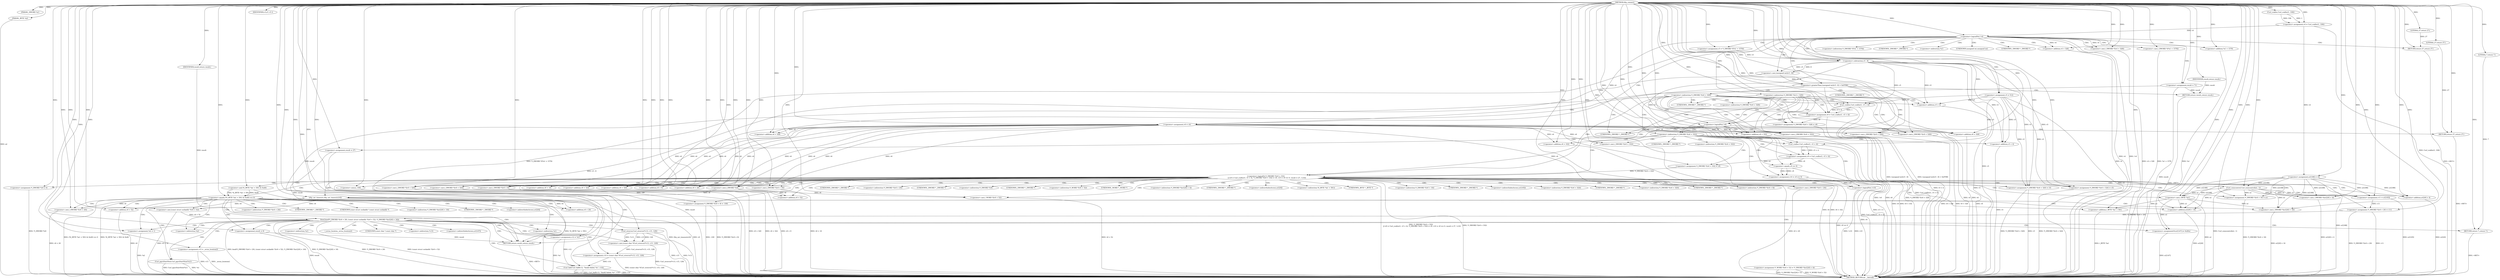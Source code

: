 digraph tftp_connect {  
"1000113" [label = "(METHOD,tftp_connect)" ]
"1000397" [label = "(METHOD_RETURN,int __fastcall)" ]
"1000114" [label = "(PARAM,_DWORD *a1)" ]
"1000115" [label = "(PARAM,_BYTE *a2)" ]
"1000129" [label = "(<operator>.assignment,v4 = Curl_ccalloc(1, 336))" ]
"1000131" [label = "(Curl_ccalloc,Curl_ccalloc(1, 336))" ]
"1000134" [label = "(<operator>.assignment,a1[188] = v4)" ]
"1000140" [label = "(<operator>.logicalNot,!v4)" ]
"1000142" [label = "(RETURN,return 27;,return 27;)" ]
"1000143" [label = "(LITERAL,27,return 27;)" ]
"1000144" [label = "(<operator>.assignment,v5 = *(_DWORD *)(*a1 + 1576))" ]
"1000147" [label = "(<operator>.cast,(_DWORD *)(*a1 + 1576))" ]
"1000149" [label = "(<operator>.addition,*a1 + 1576)" ]
"1000153" [label = "(<operator>.assignment,v6 = v4)" ]
"1000157" [label = "(IDENTIFIER,v5,if ( v5 ))" ]
"1000159" [label = "(<operator>.assignment,result = 71)" ]
"1000163" [label = "(<operator>.greaterThan,(unsigned int)(v5 - 8) > 0xFFB0)" ]
"1000164" [label = "(<operator>.cast,(unsigned int)(v5 - 8))" ]
"1000166" [label = "(<operator>.subtraction,v5 - 8)" ]
"1000170" [label = "(RETURN,return result;,return result;)" ]
"1000171" [label = "(IDENTIFIER,result,return result;)" ]
"1000174" [label = "(<operator>.cast,(_DWORD *)(v6 + 328))" ]
"1000176" [label = "(<operator>.addition,v6 + 328)" ]
"1000182" [label = "(<operator>.assignment,v5 = 512)" ]
"1000187" [label = "(<operator>.cast,(_DWORD *)(v4 + 328))" ]
"1000189" [label = "(<operator>.addition,v4 + 328)" ]
"1000193" [label = "(<operator>.assignment,v8 = Curl_ccalloc(1, v5 + 4))" ]
"1000195" [label = "(Curl_ccalloc,Curl_ccalloc(1, v5 + 4))" ]
"1000197" [label = "(<operator>.addition,v5 + 4)" ]
"1000200" [label = "(<operator>.assignment,*(_DWORD *)(v6 + 328) = v8)" ]
"1000202" [label = "(<operator>.cast,(_DWORD *)(v6 + 328))" ]
"1000204" [label = "(<operator>.addition,v6 + 328)" ]
"1000209" [label = "(<operator>.logicalNot,!v8)" ]
"1000211" [label = "(RETURN,return 27;,return 27;)" ]
"1000212" [label = "(LITERAL,27,return 27;)" ]
"1000215" [label = "(<operator>.logicalOr,*(_DWORD *)(v6 + 332)\n    || (v9 = Curl_ccalloc(1, v5 + 4), *(_DWORD *)(v6 + 332) = v9, v10 = v9 == 0, result = 27, !v10))" ]
"1000217" [label = "(<operator>.cast,(_DWORD *)(v6 + 332))" ]
"1000219" [label = "(<operator>.addition,v6 + 332)" ]
"1000223" [label = "(<operator>.assignment,v9 = Curl_ccalloc(1, v5 + 4))" ]
"1000225" [label = "(Curl_ccalloc,Curl_ccalloc(1, v5 + 4))" ]
"1000227" [label = "(<operator>.addition,v5 + 4)" ]
"1000231" [label = "(<operator>.assignment,*(_DWORD *)(v6 + 332) = v9)" ]
"1000233" [label = "(<operator>.cast,(_DWORD *)(v6 + 332))" ]
"1000235" [label = "(<operator>.addition,v6 + 332)" ]
"1000240" [label = "(<operator>.assignment,v10 = v9 == 0)" ]
"1000242" [label = "(<operator>.equals,v9 == 0)" ]
"1000246" [label = "(<operator>.assignment,result = 27)" ]
"1000249" [label = "(<operator>.logicalNot,!v10)" ]
"1000252" [label = "(Curl_conncontrol,Curl_conncontrol(a1, 1))" ]
"1000255" [label = "(<operator>.assignment,*(_DWORD *)(v6 + 16) = a1)" ]
"1000257" [label = "(<operator>.cast,(_DWORD *)(v6 + 16))" ]
"1000259" [label = "(<operator>.addition,v6 + 16)" ]
"1000263" [label = "(<operator>.assignment,v11 = a1[105])" ]
"1000268" [label = "(<operator>.assignment,*(_DWORD *)(v6 + 324) = v5)" ]
"1000270" [label = "(<operator>.cast,(_DWORD *)(v6 + 324))" ]
"1000272" [label = "(<operator>.addition,v6 + 324)" ]
"1000276" [label = "(<operator>.assignment,*(_DWORD *)(v6 + 320) = v5)" ]
"1000278" [label = "(<operator>.cast,(_DWORD *)(v6 + 320))" ]
"1000280" [label = "(<operator>.addition,v6 + 320)" ]
"1000284" [label = "(<operator>.assignment,*(_DWORD *)(v6 + 8) = -100)" ]
"1000286" [label = "(<operator>.cast,(_DWORD *)(v6 + 8))" ]
"1000288" [label = "(<operator>.addition,v6 + 8)" ]
"1000291" [label = "(<operator>.minus,-100)" ]
"1000293" [label = "(<operator>.assignment,*(_DWORD *)(v6 + 20) = v11)" ]
"1000295" [label = "(<operator>.cast,(_DWORD *)(v6 + 20))" ]
"1000297" [label = "(<operator>.addition,v6 + 20)" ]
"1000301" [label = "(<operator>.assignment,*(_DWORD *)v6 = 0)" ]
"1000303" [label = "(<operator>.cast,(_DWORD *)v6)" ]
"1000307" [label = "(<operator>.assignment,*(_WORD *)(v6 + 52) = *(_DWORD *)(a1[20] + 4))" ]
"1000309" [label = "(<operator>.cast,(_WORD *)(v6 + 52))" ]
"1000311" [label = "(<operator>.addition,v6 + 52)" ]
"1000315" [label = "(<operator>.cast,(_DWORD *)(a1[20] + 4))" ]
"1000317" [label = "(<operator>.addition,a1[20] + 4)" ]
"1000322" [label = "(tftp_set_timeouts,tftp_set_timeouts(v6))" ]
"1000325" [label = "(<operator>.equals,(*((_BYTE *)a1 + 591) & 0x40) == 0)" ]
"1000326" [label = "(<operator>.and,*((_BYTE *)a1 + 591) & 0x40)" ]
"1000328" [label = "(<operator>.addition,(_BYTE *)a1 + 591)" ]
"1000329" [label = "(<operator>.cast,(_BYTE *)a1)" ]
"1000337" [label = "(bind,bind(*(_DWORD *)(v6 + 20), (const struct sockaddr *)(v6 + 52), *(_DWORD *)(a1[20] + 16)))" ]
"1000339" [label = "(<operator>.cast,(_DWORD *)(v6 + 20))" ]
"1000341" [label = "(<operator>.addition,v6 + 20)" ]
"1000344" [label = "(<operator>.cast,(const struct sockaddr *)(v6 + 52))" ]
"1000346" [label = "(<operator>.addition,v6 + 52)" ]
"1000350" [label = "(<operator>.cast,(_DWORD *)(a1[20] + 16))" ]
"1000352" [label = "(<operator>.addition,a1[20] + 16)" ]
"1000358" [label = "(<operator>.assignment,v12 = *a1)" ]
"1000362" [label = "(<operator>.assignment,v13 = _errno_location())" ]
"1000365" [label = "(<operator>.assignment,v14 = (const char *)Curl_strerror(*v13, v15, 128))" ]
"1000367" [label = "(<operator>.cast,(const char *)Curl_strerror(*v13, v15, 128))" ]
"1000369" [label = "(Curl_strerror,Curl_strerror(*v13, v15, 128))" ]
"1000374" [label = "(Curl_failf,Curl_failf(v12, \"bind() failed; %s\", v14))" ]
"1000378" [label = "(RETURN,return 7;,return 7;)" ]
"1000379" [label = "(LITERAL,7,return 7;)" ]
"1000380" [label = "(<operators>.assignmentOr,a1[147] |= 0x40u)" ]
"1000385" [label = "(Curl_pgrsStartNow,Curl_pgrsStartNow(*a1))" ]
"1000388" [label = "(<operator>.assignment,*a2 = 1)" ]
"1000392" [label = "(<operator>.assignment,result = 0)" ]
"1000395" [label = "(RETURN,return result;,return result;)" ]
"1000396" [label = "(IDENTIFIER,result,return result;)" ]
"1000146" [label = "(<operator>.indirection,*(_DWORD *)(*a1 + 1576))" ]
"1000148" [label = "(UNKNOWN,_DWORD *,_DWORD *)" ]
"1000150" [label = "(<operator>.indirection,*a1)" ]
"1000165" [label = "(UNKNOWN,unsigned int,unsigned int)" ]
"1000173" [label = "(<operator>.indirection,*(_DWORD *)(v6 + 328))" ]
"1000175" [label = "(UNKNOWN,_DWORD *,_DWORD *)" ]
"1000186" [label = "(<operator>.indirection,*(_DWORD *)(v4 + 328))" ]
"1000188" [label = "(UNKNOWN,_DWORD *,_DWORD *)" ]
"1000201" [label = "(<operator>.indirection,*(_DWORD *)(v6 + 328))" ]
"1000203" [label = "(UNKNOWN,_DWORD *,_DWORD *)" ]
"1000216" [label = "(<operator>.indirection,*(_DWORD *)(v6 + 332))" ]
"1000218" [label = "(UNKNOWN,_DWORD *,_DWORD *)" ]
"1000232" [label = "(<operator>.indirection,*(_DWORD *)(v6 + 332))" ]
"1000234" [label = "(UNKNOWN,_DWORD *,_DWORD *)" ]
"1000256" [label = "(<operator>.indirection,*(_DWORD *)(v6 + 16))" ]
"1000258" [label = "(UNKNOWN,_DWORD *,_DWORD *)" ]
"1000265" [label = "(<operator>.indirectIndexAccess,a1[105])" ]
"1000269" [label = "(<operator>.indirection,*(_DWORD *)(v6 + 324))" ]
"1000271" [label = "(UNKNOWN,_DWORD *,_DWORD *)" ]
"1000277" [label = "(<operator>.indirection,*(_DWORD *)(v6 + 320))" ]
"1000279" [label = "(UNKNOWN,_DWORD *,_DWORD *)" ]
"1000285" [label = "(<operator>.indirection,*(_DWORD *)(v6 + 8))" ]
"1000287" [label = "(UNKNOWN,_DWORD *,_DWORD *)" ]
"1000294" [label = "(<operator>.indirection,*(_DWORD *)(v6 + 20))" ]
"1000296" [label = "(UNKNOWN,_DWORD *,_DWORD *)" ]
"1000302" [label = "(<operator>.indirection,*(_DWORD *)v6)" ]
"1000304" [label = "(UNKNOWN,_DWORD *,_DWORD *)" ]
"1000308" [label = "(<operator>.indirection,*(_WORD *)(v6 + 52))" ]
"1000310" [label = "(UNKNOWN,_WORD *,_WORD *)" ]
"1000314" [label = "(<operator>.indirection,*(_DWORD *)(a1[20] + 4))" ]
"1000316" [label = "(UNKNOWN,_DWORD *,_DWORD *)" ]
"1000318" [label = "(<operator>.indirectIndexAccess,a1[20])" ]
"1000327" [label = "(<operator>.indirection,*((_BYTE *)a1 + 591))" ]
"1000330" [label = "(UNKNOWN,_BYTE *,_BYTE *)" ]
"1000338" [label = "(<operator>.indirection,*(_DWORD *)(v6 + 20))" ]
"1000340" [label = "(UNKNOWN,_DWORD *,_DWORD *)" ]
"1000345" [label = "(UNKNOWN,const struct sockaddr *,const struct sockaddr *)" ]
"1000349" [label = "(<operator>.indirection,*(_DWORD *)(a1[20] + 16))" ]
"1000351" [label = "(UNKNOWN,_DWORD *,_DWORD *)" ]
"1000353" [label = "(<operator>.indirectIndexAccess,a1[20])" ]
"1000360" [label = "(<operator>.indirection,*a1)" ]
"1000364" [label = "(_errno_location,_errno_location())" ]
"1000368" [label = "(UNKNOWN,const char *,const char *)" ]
"1000370" [label = "(<operator>.indirection,*v13)" ]
"1000381" [label = "(<operator>.indirectIndexAccess,a1[147])" ]
"1000386" [label = "(<operator>.indirection,*a1)" ]
"1000389" [label = "(<operator>.indirection,*a2)" ]
  "1000378" -> "1000397"  [ label = "DDG: <RET>"] 
  "1000326" -> "1000397"  [ label = "DDG: *((_BYTE *)a1 + 591)"] 
  "1000293" -> "1000397"  [ label = "DDG: *(_DWORD *)(v6 + 20)"] 
  "1000163" -> "1000397"  [ label = "DDG: (unsigned int)(v5 - 8)"] 
  "1000166" -> "1000397"  [ label = "DDG: v5"] 
  "1000242" -> "1000397"  [ label = "DDG: v9"] 
  "1000374" -> "1000397"  [ label = "DDG: Curl_failf(v12, \"bind() failed; %s\", v14)"] 
  "1000204" -> "1000397"  [ label = "DDG: v6"] 
  "1000388" -> "1000397"  [ label = "DDG: *a2"] 
  "1000322" -> "1000397"  [ label = "DDG: tftp_set_timeouts(v6)"] 
  "1000163" -> "1000397"  [ label = "DDG: (unsigned int)(v5 - 8) > 0xFFB0"] 
  "1000350" -> "1000397"  [ label = "DDG: a1[20] + 16"] 
  "1000325" -> "1000397"  [ label = "DDG: (*((_BYTE *)a1 + 591) & 0x40) == 0"] 
  "1000187" -> "1000397"  [ label = "DDG: v4 + 328"] 
  "1000164" -> "1000397"  [ label = "DDG: v5 - 8"] 
  "1000337" -> "1000397"  [ label = "DDG: (const struct sockaddr *)(v6 + 52)"] 
  "1000257" -> "1000397"  [ label = "DDG: v6 + 16"] 
  "1000352" -> "1000397"  [ label = "DDG: a1[20]"] 
  "1000268" -> "1000397"  [ label = "DDG: *(_DWORD *)(v6 + 324)"] 
  "1000337" -> "1000397"  [ label = "DDG: bind(*(_DWORD *)(v6 + 20), (const struct sockaddr *)(v6 + 52), *(_DWORD *)(a1[20] + 16))"] 
  "1000263" -> "1000397"  [ label = "DDG: a1[105]"] 
  "1000307" -> "1000397"  [ label = "DDG: *(_WORD *)(v6 + 52)"] 
  "1000322" -> "1000397"  [ label = "DDG: v6"] 
  "1000362" -> "1000397"  [ label = "DDG: _errno_location()"] 
  "1000392" -> "1000397"  [ label = "DDG: result"] 
  "1000367" -> "1000397"  [ label = "DDG: Curl_strerror(*v13, v15, 128)"] 
  "1000255" -> "1000397"  [ label = "DDG: *(_DWORD *)(v6 + 16)"] 
  "1000270" -> "1000397"  [ label = "DDG: v6 + 324"] 
  "1000276" -> "1000397"  [ label = "DDG: v5"] 
  "1000219" -> "1000397"  [ label = "DDG: v6"] 
  "1000369" -> "1000397"  [ label = "DDG: *v13"] 
  "1000339" -> "1000397"  [ label = "DDG: v6 + 20"] 
  "1000301" -> "1000397"  [ label = "DDG: *(_DWORD *)v6"] 
  "1000249" -> "1000397"  [ label = "DDG: v10"] 
  "1000182" -> "1000397"  [ label = "DDG: v5"] 
  "1000225" -> "1000397"  [ label = "DDG: v5 + 4"] 
  "1000149" -> "1000397"  [ label = "DDG: *a1"] 
  "1000147" -> "1000397"  [ label = "DDG: *a1 + 1576"] 
  "1000202" -> "1000397"  [ label = "DDG: v6 + 328"] 
  "1000235" -> "1000397"  [ label = "DDG: v6"] 
  "1000153" -> "1000397"  [ label = "DDG: v4"] 
  "1000246" -> "1000397"  [ label = "DDG: result"] 
  "1000189" -> "1000397"  [ label = "DDG: v4"] 
  "1000215" -> "1000397"  [ label = "DDG: *(_DWORD *)(v6 + 332)\n    || (v9 = Curl_ccalloc(1, v5 + 4), *(_DWORD *)(v6 + 332) = v9, v10 = v9 == 0, result = 27, !v10)"] 
  "1000385" -> "1000397"  [ label = "DDG: Curl_pgrsStartNow(*a1)"] 
  "1000276" -> "1000397"  [ label = "DDG: *(_DWORD *)(v6 + 320)"] 
  "1000115" -> "1000397"  [ label = "DDG: a2"] 
  "1000344" -> "1000397"  [ label = "DDG: v6 + 52"] 
  "1000365" -> "1000397"  [ label = "DDG: (const char *)Curl_strerror(*v13, v15, 128)"] 
  "1000286" -> "1000397"  [ label = "DDG: v6 + 8"] 
  "1000129" -> "1000397"  [ label = "DDG: Curl_ccalloc(1, 336)"] 
  "1000307" -> "1000397"  [ label = "DDG: *(_DWORD *)(a1[20] + 4)"] 
  "1000249" -> "1000397"  [ label = "DDG: !v10"] 
  "1000284" -> "1000397"  [ label = "DDG: -100"] 
  "1000252" -> "1000397"  [ label = "DDG: Curl_conncontrol(a1, 1)"] 
  "1000223" -> "1000397"  [ label = "DDG: Curl_ccalloc(1, v5 + 4)"] 
  "1000197" -> "1000397"  [ label = "DDG: v5"] 
  "1000369" -> "1000397"  [ label = "DDG: v15"] 
  "1000315" -> "1000397"  [ label = "DDG: a1[20] + 4"] 
  "1000337" -> "1000397"  [ label = "DDG: *(_DWORD *)(a1[20] + 16)"] 
  "1000309" -> "1000397"  [ label = "DDG: v6 + 52"] 
  "1000209" -> "1000397"  [ label = "DDG: !v8"] 
  "1000134" -> "1000397"  [ label = "DDG: a1[188]"] 
  "1000140" -> "1000397"  [ label = "DDG: v4"] 
  "1000278" -> "1000397"  [ label = "DDG: v6 + 320"] 
  "1000200" -> "1000397"  [ label = "DDG: *(_DWORD *)(v6 + 328)"] 
  "1000293" -> "1000397"  [ label = "DDG: v11"] 
  "1000227" -> "1000397"  [ label = "DDG: v5"] 
  "1000328" -> "1000397"  [ label = "DDG: (_BYTE *)a1"] 
  "1000374" -> "1000397"  [ label = "DDG: v14"] 
  "1000240" -> "1000397"  [ label = "DDG: v9 == 0"] 
  "1000174" -> "1000397"  [ label = "DDG: v6 + 328"] 
  "1000374" -> "1000397"  [ label = "DDG: v12"] 
  "1000346" -> "1000397"  [ label = "DDG: v6"] 
  "1000140" -> "1000397"  [ label = "DDG: !v4"] 
  "1000362" -> "1000397"  [ label = "DDG: v13"] 
  "1000215" -> "1000397"  [ label = "DDG: *(_DWORD *)(v6 + 332)"] 
  "1000209" -> "1000397"  [ label = "DDG: v8"] 
  "1000159" -> "1000397"  [ label = "DDG: result"] 
  "1000193" -> "1000397"  [ label = "DDG: Curl_ccalloc(1, v5 + 4)"] 
  "1000317" -> "1000397"  [ label = "DDG: a1[20]"] 
  "1000325" -> "1000397"  [ label = "DDG: *((_BYTE *)a1 + 591) & 0x40"] 
  "1000195" -> "1000397"  [ label = "DDG: v5 + 4"] 
  "1000295" -> "1000397"  [ label = "DDG: v6 + 20"] 
  "1000153" -> "1000397"  [ label = "DDG: v6"] 
  "1000337" -> "1000397"  [ label = "DDG: *(_DWORD *)(v6 + 20)"] 
  "1000144" -> "1000397"  [ label = "DDG: *(_DWORD *)(*a1 + 1576)"] 
  "1000380" -> "1000397"  [ label = "DDG: a1[147]"] 
  "1000385" -> "1000397"  [ label = "DDG: *a1"] 
  "1000217" -> "1000397"  [ label = "DDG: v6 + 332"] 
  "1000233" -> "1000397"  [ label = "DDG: v6 + 332"] 
  "1000284" -> "1000397"  [ label = "DDG: *(_DWORD *)(v6 + 8)"] 
  "1000358" -> "1000397"  [ label = "DDG: *a1"] 
  "1000329" -> "1000397"  [ label = "DDG: a1"] 
  "1000170" -> "1000397"  [ label = "DDG: <RET>"] 
  "1000211" -> "1000397"  [ label = "DDG: <RET>"] 
  "1000142" -> "1000397"  [ label = "DDG: <RET>"] 
  "1000395" -> "1000397"  [ label = "DDG: <RET>"] 
  "1000113" -> "1000114"  [ label = "DDG: "] 
  "1000113" -> "1000115"  [ label = "DDG: "] 
  "1000131" -> "1000129"  [ label = "DDG: 1"] 
  "1000131" -> "1000129"  [ label = "DDG: 336"] 
  "1000113" -> "1000129"  [ label = "DDG: "] 
  "1000113" -> "1000131"  [ label = "DDG: "] 
  "1000129" -> "1000134"  [ label = "DDG: v4"] 
  "1000113" -> "1000134"  [ label = "DDG: "] 
  "1000113" -> "1000140"  [ label = "DDG: "] 
  "1000129" -> "1000140"  [ label = "DDG: v4"] 
  "1000143" -> "1000142"  [ label = "DDG: 27"] 
  "1000113" -> "1000142"  [ label = "DDG: "] 
  "1000113" -> "1000143"  [ label = "DDG: "] 
  "1000113" -> "1000144"  [ label = "DDG: "] 
  "1000113" -> "1000147"  [ label = "DDG: "] 
  "1000113" -> "1000149"  [ label = "DDG: "] 
  "1000140" -> "1000153"  [ label = "DDG: v4"] 
  "1000113" -> "1000153"  [ label = "DDG: "] 
  "1000113" -> "1000157"  [ label = "DDG: "] 
  "1000113" -> "1000159"  [ label = "DDG: "] 
  "1000164" -> "1000163"  [ label = "DDG: v5 - 8"] 
  "1000166" -> "1000164"  [ label = "DDG: v5"] 
  "1000166" -> "1000164"  [ label = "DDG: 8"] 
  "1000144" -> "1000166"  [ label = "DDG: v5"] 
  "1000113" -> "1000166"  [ label = "DDG: "] 
  "1000113" -> "1000163"  [ label = "DDG: "] 
  "1000171" -> "1000170"  [ label = "DDG: result"] 
  "1000159" -> "1000170"  [ label = "DDG: result"] 
  "1000113" -> "1000171"  [ label = "DDG: "] 
  "1000153" -> "1000174"  [ label = "DDG: v6"] 
  "1000113" -> "1000174"  [ label = "DDG: "] 
  "1000153" -> "1000176"  [ label = "DDG: v6"] 
  "1000113" -> "1000176"  [ label = "DDG: "] 
  "1000113" -> "1000182"  [ label = "DDG: "] 
  "1000113" -> "1000187"  [ label = "DDG: "] 
  "1000140" -> "1000187"  [ label = "DDG: v4"] 
  "1000113" -> "1000189"  [ label = "DDG: "] 
  "1000140" -> "1000189"  [ label = "DDG: v4"] 
  "1000195" -> "1000193"  [ label = "DDG: 1"] 
  "1000195" -> "1000193"  [ label = "DDG: v5 + 4"] 
  "1000113" -> "1000193"  [ label = "DDG: "] 
  "1000113" -> "1000195"  [ label = "DDG: "] 
  "1000166" -> "1000195"  [ label = "DDG: v5"] 
  "1000182" -> "1000195"  [ label = "DDG: v5"] 
  "1000166" -> "1000197"  [ label = "DDG: v5"] 
  "1000182" -> "1000197"  [ label = "DDG: v5"] 
  "1000113" -> "1000197"  [ label = "DDG: "] 
  "1000193" -> "1000200"  [ label = "DDG: v8"] 
  "1000113" -> "1000200"  [ label = "DDG: "] 
  "1000153" -> "1000202"  [ label = "DDG: v6"] 
  "1000113" -> "1000202"  [ label = "DDG: "] 
  "1000153" -> "1000204"  [ label = "DDG: v6"] 
  "1000113" -> "1000204"  [ label = "DDG: "] 
  "1000113" -> "1000209"  [ label = "DDG: "] 
  "1000193" -> "1000209"  [ label = "DDG: v8"] 
  "1000212" -> "1000211"  [ label = "DDG: 27"] 
  "1000113" -> "1000211"  [ label = "DDG: "] 
  "1000113" -> "1000212"  [ label = "DDG: "] 
  "1000231" -> "1000215"  [ label = "DDG: *(_DWORD *)(v6 + 332)"] 
  "1000153" -> "1000217"  [ label = "DDG: v6"] 
  "1000113" -> "1000217"  [ label = "DDG: "] 
  "1000153" -> "1000219"  [ label = "DDG: v6"] 
  "1000113" -> "1000219"  [ label = "DDG: "] 
  "1000225" -> "1000223"  [ label = "DDG: 1"] 
  "1000225" -> "1000223"  [ label = "DDG: v5 + 4"] 
  "1000113" -> "1000223"  [ label = "DDG: "] 
  "1000113" -> "1000225"  [ label = "DDG: "] 
  "1000166" -> "1000225"  [ label = "DDG: v5"] 
  "1000182" -> "1000225"  [ label = "DDG: v5"] 
  "1000166" -> "1000227"  [ label = "DDG: v5"] 
  "1000182" -> "1000227"  [ label = "DDG: v5"] 
  "1000113" -> "1000227"  [ label = "DDG: "] 
  "1000223" -> "1000231"  [ label = "DDG: v9"] 
  "1000113" -> "1000231"  [ label = "DDG: "] 
  "1000113" -> "1000233"  [ label = "DDG: "] 
  "1000153" -> "1000233"  [ label = "DDG: v6"] 
  "1000113" -> "1000235"  [ label = "DDG: "] 
  "1000153" -> "1000235"  [ label = "DDG: v6"] 
  "1000242" -> "1000240"  [ label = "DDG: v9"] 
  "1000242" -> "1000240"  [ label = "DDG: 0"] 
  "1000113" -> "1000240"  [ label = "DDG: "] 
  "1000113" -> "1000242"  [ label = "DDG: "] 
  "1000223" -> "1000242"  [ label = "DDG: v9"] 
  "1000113" -> "1000246"  [ label = "DDG: "] 
  "1000240" -> "1000249"  [ label = "DDG: v10"] 
  "1000113" -> "1000249"  [ label = "DDG: "] 
  "1000134" -> "1000252"  [ label = "DDG: a1[188]"] 
  "1000113" -> "1000252"  [ label = "DDG: "] 
  "1000252" -> "1000255"  [ label = "DDG: a1"] 
  "1000134" -> "1000255"  [ label = "DDG: a1[188]"] 
  "1000113" -> "1000255"  [ label = "DDG: "] 
  "1000113" -> "1000257"  [ label = "DDG: "] 
  "1000153" -> "1000257"  [ label = "DDG: v6"] 
  "1000113" -> "1000259"  [ label = "DDG: "] 
  "1000153" -> "1000259"  [ label = "DDG: v6"] 
  "1000252" -> "1000263"  [ label = "DDG: a1"] 
  "1000134" -> "1000263"  [ label = "DDG: a1[188]"] 
  "1000113" -> "1000263"  [ label = "DDG: "] 
  "1000166" -> "1000268"  [ label = "DDG: v5"] 
  "1000182" -> "1000268"  [ label = "DDG: v5"] 
  "1000113" -> "1000268"  [ label = "DDG: "] 
  "1000113" -> "1000270"  [ label = "DDG: "] 
  "1000153" -> "1000270"  [ label = "DDG: v6"] 
  "1000113" -> "1000272"  [ label = "DDG: "] 
  "1000153" -> "1000272"  [ label = "DDG: v6"] 
  "1000113" -> "1000276"  [ label = "DDG: "] 
  "1000166" -> "1000276"  [ label = "DDG: v5"] 
  "1000182" -> "1000276"  [ label = "DDG: v5"] 
  "1000113" -> "1000278"  [ label = "DDG: "] 
  "1000153" -> "1000278"  [ label = "DDG: v6"] 
  "1000113" -> "1000280"  [ label = "DDG: "] 
  "1000153" -> "1000280"  [ label = "DDG: v6"] 
  "1000291" -> "1000284"  [ label = "DDG: 100"] 
  "1000113" -> "1000286"  [ label = "DDG: "] 
  "1000153" -> "1000286"  [ label = "DDG: v6"] 
  "1000113" -> "1000288"  [ label = "DDG: "] 
  "1000153" -> "1000288"  [ label = "DDG: v6"] 
  "1000113" -> "1000291"  [ label = "DDG: "] 
  "1000263" -> "1000293"  [ label = "DDG: v11"] 
  "1000113" -> "1000293"  [ label = "DDG: "] 
  "1000113" -> "1000295"  [ label = "DDG: "] 
  "1000153" -> "1000295"  [ label = "DDG: v6"] 
  "1000113" -> "1000297"  [ label = "DDG: "] 
  "1000153" -> "1000297"  [ label = "DDG: v6"] 
  "1000113" -> "1000301"  [ label = "DDG: "] 
  "1000113" -> "1000303"  [ label = "DDG: "] 
  "1000153" -> "1000303"  [ label = "DDG: v6"] 
  "1000303" -> "1000309"  [ label = "DDG: v6"] 
  "1000113" -> "1000309"  [ label = "DDG: "] 
  "1000303" -> "1000311"  [ label = "DDG: v6"] 
  "1000113" -> "1000311"  [ label = "DDG: "] 
  "1000252" -> "1000315"  [ label = "DDG: a1"] 
  "1000134" -> "1000315"  [ label = "DDG: a1[188]"] 
  "1000113" -> "1000315"  [ label = "DDG: "] 
  "1000252" -> "1000317"  [ label = "DDG: a1"] 
  "1000134" -> "1000317"  [ label = "DDG: a1[188]"] 
  "1000113" -> "1000317"  [ label = "DDG: "] 
  "1000113" -> "1000322"  [ label = "DDG: "] 
  "1000303" -> "1000322"  [ label = "DDG: v6"] 
  "1000326" -> "1000325"  [ label = "DDG: *((_BYTE *)a1 + 591)"] 
  "1000326" -> "1000325"  [ label = "DDG: 0x40"] 
  "1000329" -> "1000328"  [ label = "DDG: a1"] 
  "1000134" -> "1000329"  [ label = "DDG: a1[188]"] 
  "1000113" -> "1000329"  [ label = "DDG: "] 
  "1000252" -> "1000329"  [ label = "DDG: a1"] 
  "1000113" -> "1000328"  [ label = "DDG: "] 
  "1000113" -> "1000326"  [ label = "DDG: "] 
  "1000113" -> "1000325"  [ label = "DDG: "] 
  "1000293" -> "1000337"  [ label = "DDG: *(_DWORD *)(v6 + 20)"] 
  "1000322" -> "1000339"  [ label = "DDG: v6"] 
  "1000113" -> "1000339"  [ label = "DDG: "] 
  "1000322" -> "1000341"  [ label = "DDG: v6"] 
  "1000113" -> "1000341"  [ label = "DDG: "] 
  "1000344" -> "1000337"  [ label = "DDG: v6 + 52"] 
  "1000113" -> "1000344"  [ label = "DDG: "] 
  "1000322" -> "1000344"  [ label = "DDG: v6"] 
  "1000113" -> "1000346"  [ label = "DDG: "] 
  "1000322" -> "1000346"  [ label = "DDG: v6"] 
  "1000329" -> "1000350"  [ label = "DDG: a1"] 
  "1000252" -> "1000350"  [ label = "DDG: a1"] 
  "1000134" -> "1000350"  [ label = "DDG: a1[188]"] 
  "1000113" -> "1000350"  [ label = "DDG: "] 
  "1000329" -> "1000352"  [ label = "DDG: a1"] 
  "1000252" -> "1000352"  [ label = "DDG: a1"] 
  "1000134" -> "1000352"  [ label = "DDG: a1[188]"] 
  "1000113" -> "1000352"  [ label = "DDG: "] 
  "1000113" -> "1000358"  [ label = "DDG: "] 
  "1000113" -> "1000362"  [ label = "DDG: "] 
  "1000367" -> "1000365"  [ label = "DDG: Curl_strerror(*v13, v15, 128)"] 
  "1000113" -> "1000365"  [ label = "DDG: "] 
  "1000369" -> "1000367"  [ label = "DDG: *v13"] 
  "1000369" -> "1000367"  [ label = "DDG: v15"] 
  "1000369" -> "1000367"  [ label = "DDG: 128"] 
  "1000113" -> "1000369"  [ label = "DDG: "] 
  "1000358" -> "1000374"  [ label = "DDG: v12"] 
  "1000113" -> "1000374"  [ label = "DDG: "] 
  "1000365" -> "1000374"  [ label = "DDG: v14"] 
  "1000379" -> "1000378"  [ label = "DDG: 7"] 
  "1000113" -> "1000378"  [ label = "DDG: "] 
  "1000113" -> "1000379"  [ label = "DDG: "] 
  "1000113" -> "1000380"  [ label = "DDG: "] 
  "1000329" -> "1000380"  [ label = "DDG: a1"] 
  "1000113" -> "1000388"  [ label = "DDG: "] 
  "1000113" -> "1000392"  [ label = "DDG: "] 
  "1000396" -> "1000395"  [ label = "DDG: result"] 
  "1000392" -> "1000395"  [ label = "DDG: result"] 
  "1000246" -> "1000395"  [ label = "DDG: result"] 
  "1000159" -> "1000395"  [ label = "DDG: result"] 
  "1000113" -> "1000396"  [ label = "DDG: "] 
  "1000140" -> "1000144"  [ label = "CDG: "] 
  "1000140" -> "1000142"  [ label = "CDG: "] 
  "1000140" -> "1000153"  [ label = "CDG: "] 
  "1000140" -> "1000150"  [ label = "CDG: "] 
  "1000140" -> "1000149"  [ label = "CDG: "] 
  "1000140" -> "1000148"  [ label = "CDG: "] 
  "1000140" -> "1000147"  [ label = "CDG: "] 
  "1000140" -> "1000146"  [ label = "CDG: "] 
  "1000140" -> "1000159"  [ label = "CDG: "] 
  "1000140" -> "1000166"  [ label = "CDG: "] 
  "1000140" -> "1000165"  [ label = "CDG: "] 
  "1000140" -> "1000164"  [ label = "CDG: "] 
  "1000140" -> "1000163"  [ label = "CDG: "] 
  "1000140" -> "1000189"  [ label = "CDG: "] 
  "1000140" -> "1000188"  [ label = "CDG: "] 
  "1000140" -> "1000187"  [ label = "CDG: "] 
  "1000140" -> "1000186"  [ label = "CDG: "] 
  "1000140" -> "1000182"  [ label = "CDG: "] 
  "1000163" -> "1000176"  [ label = "CDG: "] 
  "1000163" -> "1000175"  [ label = "CDG: "] 
  "1000163" -> "1000174"  [ label = "CDG: "] 
  "1000163" -> "1000173"  [ label = "CDG: "] 
  "1000163" -> "1000170"  [ label = "CDG: "] 
  "1000173" -> "1000204"  [ label = "CDG: "] 
  "1000173" -> "1000203"  [ label = "CDG: "] 
  "1000173" -> "1000202"  [ label = "CDG: "] 
  "1000173" -> "1000201"  [ label = "CDG: "] 
  "1000173" -> "1000200"  [ label = "CDG: "] 
  "1000173" -> "1000197"  [ label = "CDG: "] 
  "1000173" -> "1000195"  [ label = "CDG: "] 
  "1000173" -> "1000193"  [ label = "CDG: "] 
  "1000173" -> "1000219"  [ label = "CDG: "] 
  "1000173" -> "1000218"  [ label = "CDG: "] 
  "1000173" -> "1000217"  [ label = "CDG: "] 
  "1000173" -> "1000216"  [ label = "CDG: "] 
  "1000173" -> "1000215"  [ label = "CDG: "] 
  "1000173" -> "1000209"  [ label = "CDG: "] 
  "1000186" -> "1000204"  [ label = "CDG: "] 
  "1000186" -> "1000203"  [ label = "CDG: "] 
  "1000186" -> "1000202"  [ label = "CDG: "] 
  "1000186" -> "1000201"  [ label = "CDG: "] 
  "1000186" -> "1000200"  [ label = "CDG: "] 
  "1000186" -> "1000197"  [ label = "CDG: "] 
  "1000186" -> "1000195"  [ label = "CDG: "] 
  "1000186" -> "1000193"  [ label = "CDG: "] 
  "1000186" -> "1000219"  [ label = "CDG: "] 
  "1000186" -> "1000218"  [ label = "CDG: "] 
  "1000186" -> "1000217"  [ label = "CDG: "] 
  "1000186" -> "1000216"  [ label = "CDG: "] 
  "1000186" -> "1000215"  [ label = "CDG: "] 
  "1000186" -> "1000209"  [ label = "CDG: "] 
  "1000209" -> "1000219"  [ label = "CDG: "] 
  "1000209" -> "1000218"  [ label = "CDG: "] 
  "1000209" -> "1000217"  [ label = "CDG: "] 
  "1000209" -> "1000216"  [ label = "CDG: "] 
  "1000209" -> "1000215"  [ label = "CDG: "] 
  "1000209" -> "1000211"  [ label = "CDG: "] 
  "1000215" -> "1000256"  [ label = "CDG: "] 
  "1000215" -> "1000255"  [ label = "CDG: "] 
  "1000215" -> "1000252"  [ label = "CDG: "] 
  "1000215" -> "1000272"  [ label = "CDG: "] 
  "1000215" -> "1000271"  [ label = "CDG: "] 
  "1000215" -> "1000270"  [ label = "CDG: "] 
  "1000215" -> "1000269"  [ label = "CDG: "] 
  "1000215" -> "1000268"  [ label = "CDG: "] 
  "1000215" -> "1000265"  [ label = "CDG: "] 
  "1000215" -> "1000263"  [ label = "CDG: "] 
  "1000215" -> "1000259"  [ label = "CDG: "] 
  "1000215" -> "1000258"  [ label = "CDG: "] 
  "1000215" -> "1000257"  [ label = "CDG: "] 
  "1000215" -> "1000288"  [ label = "CDG: "] 
  "1000215" -> "1000287"  [ label = "CDG: "] 
  "1000215" -> "1000286"  [ label = "CDG: "] 
  "1000215" -> "1000285"  [ label = "CDG: "] 
  "1000215" -> "1000284"  [ label = "CDG: "] 
  "1000215" -> "1000280"  [ label = "CDG: "] 
  "1000215" -> "1000279"  [ label = "CDG: "] 
  "1000215" -> "1000278"  [ label = "CDG: "] 
  "1000215" -> "1000277"  [ label = "CDG: "] 
  "1000215" -> "1000276"  [ label = "CDG: "] 
  "1000215" -> "1000304"  [ label = "CDG: "] 
  "1000215" -> "1000303"  [ label = "CDG: "] 
  "1000215" -> "1000302"  [ label = "CDG: "] 
  "1000215" -> "1000301"  [ label = "CDG: "] 
  "1000215" -> "1000297"  [ label = "CDG: "] 
  "1000215" -> "1000296"  [ label = "CDG: "] 
  "1000215" -> "1000295"  [ label = "CDG: "] 
  "1000215" -> "1000294"  [ label = "CDG: "] 
  "1000215" -> "1000293"  [ label = "CDG: "] 
  "1000215" -> "1000291"  [ label = "CDG: "] 
  "1000215" -> "1000318"  [ label = "CDG: "] 
  "1000215" -> "1000317"  [ label = "CDG: "] 
  "1000215" -> "1000316"  [ label = "CDG: "] 
  "1000215" -> "1000315"  [ label = "CDG: "] 
  "1000215" -> "1000314"  [ label = "CDG: "] 
  "1000215" -> "1000311"  [ label = "CDG: "] 
  "1000215" -> "1000310"  [ label = "CDG: "] 
  "1000215" -> "1000309"  [ label = "CDG: "] 
  "1000215" -> "1000308"  [ label = "CDG: "] 
  "1000215" -> "1000307"  [ label = "CDG: "] 
  "1000215" -> "1000330"  [ label = "CDG: "] 
  "1000215" -> "1000329"  [ label = "CDG: "] 
  "1000215" -> "1000328"  [ label = "CDG: "] 
  "1000215" -> "1000327"  [ label = "CDG: "] 
  "1000215" -> "1000326"  [ label = "CDG: "] 
  "1000215" -> "1000325"  [ label = "CDG: "] 
  "1000215" -> "1000322"  [ label = "CDG: "] 
  "1000215" -> "1000395"  [ label = "CDG: "] 
  "1000216" -> "1000223"  [ label = "CDG: "] 
  "1000216" -> "1000240"  [ label = "CDG: "] 
  "1000216" -> "1000235"  [ label = "CDG: "] 
  "1000216" -> "1000234"  [ label = "CDG: "] 
  "1000216" -> "1000233"  [ label = "CDG: "] 
  "1000216" -> "1000232"  [ label = "CDG: "] 
  "1000216" -> "1000231"  [ label = "CDG: "] 
  "1000216" -> "1000227"  [ label = "CDG: "] 
  "1000216" -> "1000225"  [ label = "CDG: "] 
  "1000216" -> "1000249"  [ label = "CDG: "] 
  "1000216" -> "1000246"  [ label = "CDG: "] 
  "1000216" -> "1000242"  [ label = "CDG: "] 
  "1000325" -> "1000352"  [ label = "CDG: "] 
  "1000325" -> "1000351"  [ label = "CDG: "] 
  "1000325" -> "1000350"  [ label = "CDG: "] 
  "1000325" -> "1000349"  [ label = "CDG: "] 
  "1000325" -> "1000346"  [ label = "CDG: "] 
  "1000325" -> "1000345"  [ label = "CDG: "] 
  "1000325" -> "1000344"  [ label = "CDG: "] 
  "1000325" -> "1000341"  [ label = "CDG: "] 
  "1000325" -> "1000340"  [ label = "CDG: "] 
  "1000325" -> "1000339"  [ label = "CDG: "] 
  "1000325" -> "1000338"  [ label = "CDG: "] 
  "1000325" -> "1000337"  [ label = "CDG: "] 
  "1000325" -> "1000353"  [ label = "CDG: "] 
  "1000325" -> "1000395"  [ label = "CDG: "] 
  "1000325" -> "1000392"  [ label = "CDG: "] 
  "1000325" -> "1000389"  [ label = "CDG: "] 
  "1000325" -> "1000388"  [ label = "CDG: "] 
  "1000325" -> "1000386"  [ label = "CDG: "] 
  "1000325" -> "1000385"  [ label = "CDG: "] 
  "1000337" -> "1000368"  [ label = "CDG: "] 
  "1000337" -> "1000367"  [ label = "CDG: "] 
  "1000337" -> "1000365"  [ label = "CDG: "] 
  "1000337" -> "1000364"  [ label = "CDG: "] 
  "1000337" -> "1000362"  [ label = "CDG: "] 
  "1000337" -> "1000360"  [ label = "CDG: "] 
  "1000337" -> "1000358"  [ label = "CDG: "] 
  "1000337" -> "1000381"  [ label = "CDG: "] 
  "1000337" -> "1000380"  [ label = "CDG: "] 
  "1000337" -> "1000378"  [ label = "CDG: "] 
  "1000337" -> "1000374"  [ label = "CDG: "] 
  "1000337" -> "1000370"  [ label = "CDG: "] 
  "1000337" -> "1000369"  [ label = "CDG: "] 
  "1000337" -> "1000395"  [ label = "CDG: "] 
  "1000337" -> "1000392"  [ label = "CDG: "] 
  "1000337" -> "1000389"  [ label = "CDG: "] 
  "1000337" -> "1000388"  [ label = "CDG: "] 
  "1000337" -> "1000386"  [ label = "CDG: "] 
  "1000337" -> "1000385"  [ label = "CDG: "] 
}
